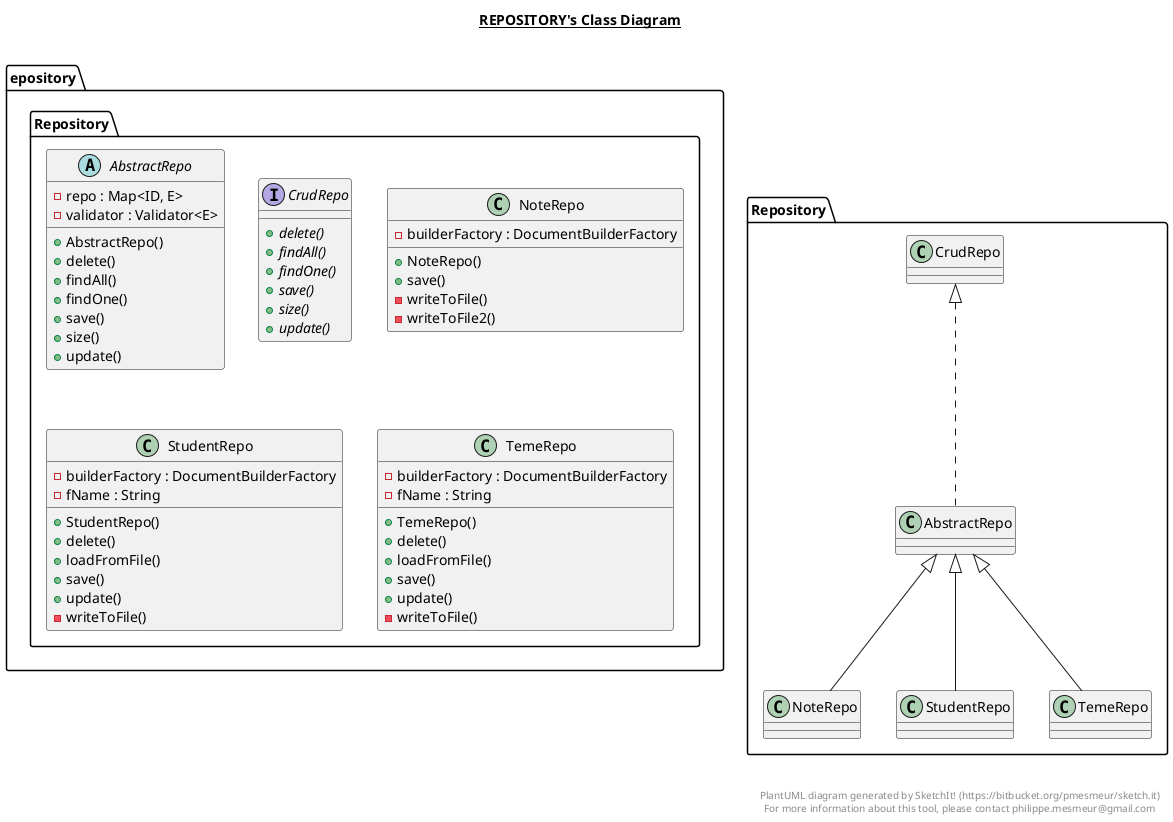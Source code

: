 @startuml

title __REPOSITORY's Class Diagram__\n


    namespace epository {
      abstract class Repository.AbstractRepo {
          - repo : Map<ID, E>
          - validator : Validator<E>
          + AbstractRepo()
          + delete()
          + findAll()
          + findOne()
          + save()
          + size()
          + update()
      }
    }

  


    namespace epository {
      interface Repository.CrudRepo {
          {abstract} + delete()
          {abstract} + findAll()
          {abstract} + findOne()
          {abstract} + save()
          {abstract} + size()
          {abstract} + update()
      }
    }

  


    namespace epository {
      class Repository.NoteRepo {
          - builderFactory : DocumentBuilderFactory
          + NoteRepo()
          + save()
          - writeToFile()
          - writeToFile2()
      }
    }

  


    namespace epository {
      class Repository.StudentRepo {
          - builderFactory : DocumentBuilderFactory
          - fName : String
          + StudentRepo()
          + delete()
          + loadFromFile()
          + save()
          + update()
          - writeToFile()
      }
    }

  


    namespace epository {
      class Repository.TemeRepo {
          - builderFactory : DocumentBuilderFactory
          - fName : String
          + TemeRepo()
          + delete()
          + loadFromFile()
          + save()
          + update()
          - writeToFile()
      }
    }

  

  Repository.AbstractRepo .up.|> Repository.CrudRepo
  Repository.NoteRepo -up-|> Repository.AbstractRepo
  Repository.StudentRepo -up-|> Repository.AbstractRepo
  Repository.TemeRepo -up-|> Repository.AbstractRepo


right footer


PlantUML diagram generated by SketchIt! (https://bitbucket.org/pmesmeur/sketch.it)
For more information about this tool, please contact philippe.mesmeur@gmail.com
endfooter

@enduml
